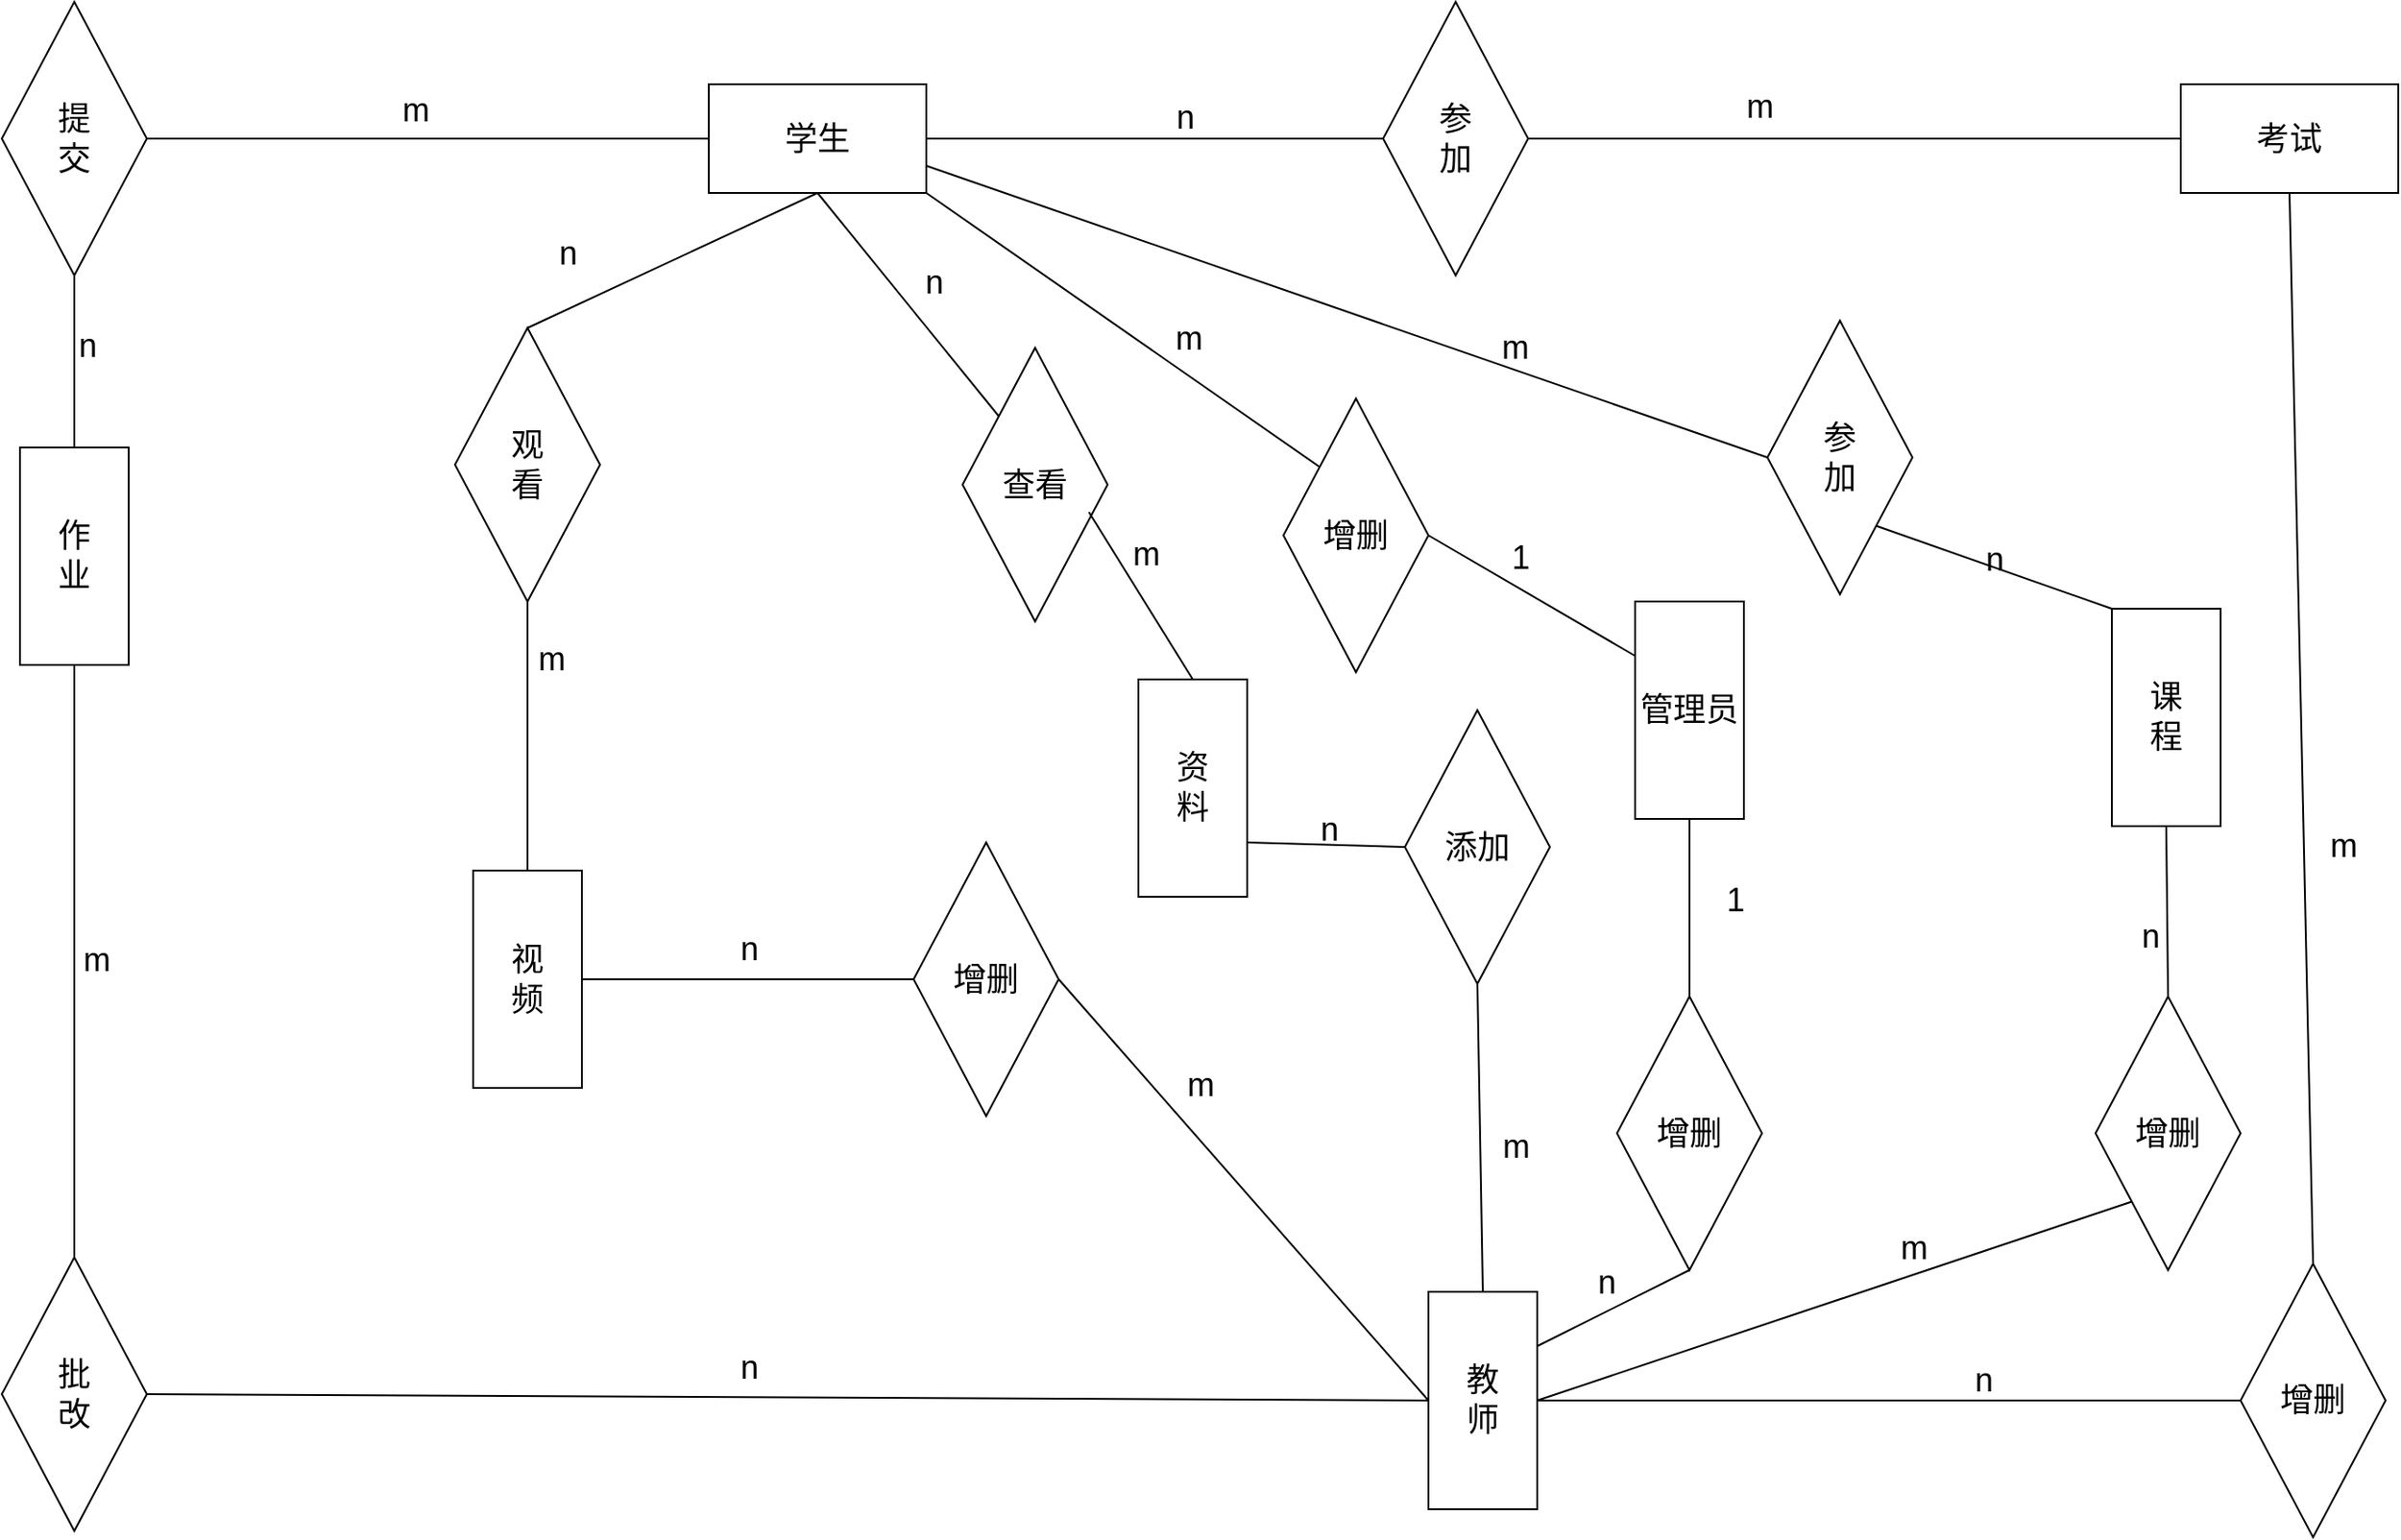 <mxfile version="21.7.4" type="github">
  <diagram name="第 1 页" id="fztT0TS0Hl8Yx6Aiy8Um">
    <mxGraphModel dx="1467" dy="753" grid="0" gridSize="10" guides="1" tooltips="1" connect="1" arrows="1" fold="1" page="0" pageScale="1" pageWidth="827" pageHeight="1169" math="0" shadow="0">
      <root>
        <mxCell id="0" />
        <mxCell id="1" parent="0" />
        <mxCell id="9f5K68HsveSYitVbKRxB-1" value="&lt;font style=&quot;font-size: 18px;&quot;&gt;作&lt;br&gt;业&lt;/font&gt;" style="rounded=0;whiteSpace=wrap;html=1;direction=south;" parent="1" vertex="1">
          <mxGeometry x="130" y="579" width="60" height="120" as="geometry" />
        </mxCell>
        <mxCell id="9f5K68HsveSYitVbKRxB-2" value="&lt;font style=&quot;font-size: 18px;&quot;&gt;提&lt;br&gt;交&lt;/font&gt;" style="rhombus;whiteSpace=wrap;html=1;" parent="1" vertex="1">
          <mxGeometry x="120" y="333" width="80" height="151" as="geometry" />
        </mxCell>
        <mxCell id="9f5K68HsveSYitVbKRxB-3" value="&lt;span style=&quot;font-size: 18px;&quot;&gt;批&lt;br&gt;改&lt;/span&gt;" style="rhombus;whiteSpace=wrap;html=1;" parent="1" vertex="1">
          <mxGeometry x="120" y="1026" width="80" height="151" as="geometry" />
        </mxCell>
        <mxCell id="9f5K68HsveSYitVbKRxB-4" value="" style="endArrow=none;html=1;rounded=0;entryX=0.5;entryY=1;entryDx=0;entryDy=0;exitX=0;exitY=0.5;exitDx=0;exitDy=0;" parent="1" source="9f5K68HsveSYitVbKRxB-1" target="9f5K68HsveSYitVbKRxB-2" edge="1">
          <mxGeometry width="50" height="50" relative="1" as="geometry">
            <mxPoint x="437" y="645" as="sourcePoint" />
            <mxPoint x="487" y="595" as="targetPoint" />
          </mxGeometry>
        </mxCell>
        <mxCell id="q-tWd1kV-UsqvNjvDz3S-1" value="n" style="edgeLabel;html=1;align=center;verticalAlign=middle;resizable=0;points=[];fontSize=18;" vertex="1" connectable="0" parent="9f5K68HsveSYitVbKRxB-4">
          <mxGeometry x="0.157" y="-2" relative="1" as="geometry">
            <mxPoint x="5" y="-1" as="offset" />
          </mxGeometry>
        </mxCell>
        <mxCell id="9f5K68HsveSYitVbKRxB-5" value="" style="endArrow=none;html=1;rounded=0;exitX=0.5;exitY=0;exitDx=0;exitDy=0;entryX=1;entryY=0.5;entryDx=0;entryDy=0;" parent="1" source="9f5K68HsveSYitVbKRxB-3" target="9f5K68HsveSYitVbKRxB-1" edge="1">
          <mxGeometry width="50" height="50" relative="1" as="geometry">
            <mxPoint x="437" y="645" as="sourcePoint" />
            <mxPoint x="487" y="595" as="targetPoint" />
          </mxGeometry>
        </mxCell>
        <mxCell id="q-tWd1kV-UsqvNjvDz3S-3" value="&lt;font style=&quot;font-size: 18px;&quot;&gt;m&lt;/font&gt;" style="text;html=1;align=center;verticalAlign=middle;resizable=0;points=[];autosize=1;strokeColor=none;fillColor=none;" vertex="1" parent="1">
          <mxGeometry x="155" y="845" width="33" height="34" as="geometry" />
        </mxCell>
        <mxCell id="q-tWd1kV-UsqvNjvDz3S-4" value="&lt;font style=&quot;font-size: 18px;&quot;&gt;学生&lt;/font&gt;" style="rounded=0;whiteSpace=wrap;html=1;" vertex="1" parent="1">
          <mxGeometry x="510" y="378.5" width="120" height="60" as="geometry" />
        </mxCell>
        <mxCell id="q-tWd1kV-UsqvNjvDz3S-5" value="" style="endArrow=none;html=1;rounded=0;entryX=0;entryY=0.5;entryDx=0;entryDy=0;exitX=1;exitY=0.5;exitDx=0;exitDy=0;" edge="1" parent="1" source="9f5K68HsveSYitVbKRxB-2" target="q-tWd1kV-UsqvNjvDz3S-4">
          <mxGeometry width="50" height="50" relative="1" as="geometry">
            <mxPoint x="405" y="538" as="sourcePoint" />
            <mxPoint x="455" y="488" as="targetPoint" />
          </mxGeometry>
        </mxCell>
        <mxCell id="q-tWd1kV-UsqvNjvDz3S-6" value="&lt;font style=&quot;font-size: 18px;&quot;&gt;m&lt;/font&gt;" style="text;html=1;align=center;verticalAlign=middle;resizable=0;points=[];autosize=1;strokeColor=none;fillColor=none;" vertex="1" parent="1">
          <mxGeometry x="331" y="376" width="33" height="34" as="geometry" />
        </mxCell>
        <mxCell id="q-tWd1kV-UsqvNjvDz3S-7" value="&lt;span style=&quot;&quot;&gt;&lt;font style=&quot;font-size: 18px;&quot;&gt;考试&lt;/font&gt;&lt;/span&gt;" style="rounded=0;whiteSpace=wrap;html=1;" vertex="1" parent="1">
          <mxGeometry x="1322" y="378.5" width="120" height="60" as="geometry" />
        </mxCell>
        <mxCell id="q-tWd1kV-UsqvNjvDz3S-8" value="&lt;span style=&quot;color: rgba(0, 0, 0, 0); font-family: monospace; font-size: 0px; font-style: normal; font-variant-ligatures: normal; font-variant-caps: normal; font-weight: 400; letter-spacing: normal; orphans: 2; text-align: start; text-indent: 0px; text-transform: none; widows: 2; word-spacing: 0px; -webkit-text-stroke-width: 0px; background-color: rgb(255, 255, 255); text-decoration-thickness: initial; text-decoration-style: initial; text-decoration-color: initial; float: none; display: inline !important;&quot;&gt;%3CmxGraphModel%3E%3Croot%3E%3CmxCell%20id%3D%220%22%2F%3E%3CmxCell%20id%3D%221%22%20parent%3D%220%22%2F%3E%3CmxCell%20id%3D%222%22%20value%3D%22%26lt%3Bfont%20style%3D%26quot%3Bfont-size%3Bfont-size%2018 A%3px%26B%3quot%26B%3gt%6B%E8%90F%26%3lt%26Bbr%3gt%4B%E4%BA%A26%3lt%2B%26Ffont%3gt%22B%20%3style%22D%3rhombus%3BwhiteSpace%3Dwrap%3Bhtml%1D3%22B%20%3vertex%221D%22%20%3parent%221D%22%3%3E%20CmxGeometry%3x%22120D%22%20%3y%22333D%22%20%3width%2280D%22%20%3height%22151D%22%20%3as%22D%22geometry%2%3F%3E%2C%3FmxCell%3E%2C%3Froot%3E&lt;/span&gt;" style="text;whiteSpace=wrap;html=1;" vertex="1" parent="1">
          <mxGeometry x="818" y="382" width="28" height="36" as="geometry" />
        </mxCell>
        <mxCell id="q-tWd1kV-UsqvNjvDz3S-9" value="&lt;span style=&quot;font-size: 18px;&quot;&gt;参&lt;br&gt;加&lt;/span&gt;" style="rhombus;whiteSpace=wrap;html=1;" vertex="1" parent="1">
          <mxGeometry x="882" y="333" width="80" height="151" as="geometry" />
        </mxCell>
        <mxCell id="q-tWd1kV-UsqvNjvDz3S-10" value="" style="endArrow=none;html=1;rounded=0;entryX=0;entryY=0.5;entryDx=0;entryDy=0;exitX=1;exitY=0.5;exitDx=0;exitDy=0;" edge="1" parent="1" source="q-tWd1kV-UsqvNjvDz3S-4" target="q-tWd1kV-UsqvNjvDz3S-9">
          <mxGeometry width="50" height="50" relative="1" as="geometry">
            <mxPoint x="760" y="619" as="sourcePoint" />
            <mxPoint x="810" y="569" as="targetPoint" />
          </mxGeometry>
        </mxCell>
        <mxCell id="q-tWd1kV-UsqvNjvDz3S-11" value="" style="endArrow=none;html=1;rounded=0;entryX=0;entryY=0.5;entryDx=0;entryDy=0;exitX=1;exitY=0.5;exitDx=0;exitDy=0;" edge="1" parent="1" source="q-tWd1kV-UsqvNjvDz3S-9" target="q-tWd1kV-UsqvNjvDz3S-7">
          <mxGeometry width="50" height="50" relative="1" as="geometry">
            <mxPoint x="760" y="619" as="sourcePoint" />
            <mxPoint x="810" y="569" as="targetPoint" />
          </mxGeometry>
        </mxCell>
        <mxCell id="q-tWd1kV-UsqvNjvDz3S-12" value="&lt;font style=&quot;font-size: 18px;&quot;&gt;n&lt;/font&gt;" style="text;html=1;strokeColor=none;fillColor=none;align=center;verticalAlign=middle;whiteSpace=wrap;rounded=0;" vertex="1" parent="1">
          <mxGeometry x="743" y="382" width="60" height="30" as="geometry" />
        </mxCell>
        <mxCell id="q-tWd1kV-UsqvNjvDz3S-13" value="&lt;font style=&quot;font-size: 18px;&quot;&gt;m&lt;/font&gt;" style="text;html=1;strokeColor=none;fillColor=none;align=center;verticalAlign=middle;whiteSpace=wrap;rounded=0;" vertex="1" parent="1">
          <mxGeometry x="1060" y="376" width="60" height="30" as="geometry" />
        </mxCell>
        <mxCell id="q-tWd1kV-UsqvNjvDz3S-14" value="&lt;span style=&quot;font-size: 18px;&quot;&gt;视&lt;br&gt;频&lt;/span&gt;" style="rounded=0;whiteSpace=wrap;html=1;direction=south;" vertex="1" parent="1">
          <mxGeometry x="380" y="812.5" width="60" height="120" as="geometry" />
        </mxCell>
        <mxCell id="q-tWd1kV-UsqvNjvDz3S-16" value="&lt;span style=&quot;color: rgba(0, 0, 0, 0); font-family: monospace; font-size: 0px; font-style: normal; font-variant-ligatures: normal; font-variant-caps: normal; font-weight: 400; letter-spacing: normal; orphans: 2; text-align: start; text-indent: 0px; text-transform: none; widows: 2; word-spacing: 0px; -webkit-text-stroke-width: 0px; background-color: rgb(255, 255, 255); text-decoration-thickness: initial; text-decoration-style: initial; text-decoration-color: initial; float: none; display: inline !important;&quot;&gt;%3CmxGraphModel%3E%3Croot%3E%3CmxCell%20id%3D%220%22%2F%3E%3CmxCell%20id%3D%221%22%20parent%3D%220%22%2F%3E%3CmxCell%20id%3D%222%22%20value%3D%22%26lt%3Bfont%20style%3D%26quot%3Bfont-size%3Bfont-size%2018 A%3px%26B%3quot%26B%3gt%6B%E8%90F%26%3lt%26Bbr%3gt%4B%E4%BA%A26%3lt%2B%26Ffont%3gt%22B%20%3style%22D%3rhombus%3BwhiteSpace%3Dwrap%3Bhtml%1D3%22B%20%3vertex%221D%22%20%3parent%221D%22%3%3E%20CmxGeometry%3x%22120D%22%20%3y%22333D%22%20%3width%2280D%22%20%3height%22151D%22%20%3as%22D%22geometry%2%3F%3E%2C%3FmxCell%3E%2C%3Froot%3E&lt;/span&gt;" style="text;whiteSpace=wrap;html=1;" vertex="1" parent="1">
          <mxGeometry x="458" y="562" width="28" height="36" as="geometry" />
        </mxCell>
        <mxCell id="q-tWd1kV-UsqvNjvDz3S-17" value="&lt;span style=&quot;color: rgba(0, 0, 0, 0); font-family: monospace; font-size: 0px; font-style: normal; font-variant-ligatures: normal; font-variant-caps: normal; font-weight: 400; letter-spacing: normal; orphans: 2; text-align: start; text-indent: 0px; text-transform: none; widows: 2; word-spacing: 0px; -webkit-text-stroke-width: 0px; background-color: rgb(255, 255, 255); text-decoration-thickness: initial; text-decoration-style: initial; text-decoration-color: initial; float: none; display: inline !important;&quot;&gt;%3CmxGraphModel%3E%3Croot%3E%3CmxCell%20id%3D%220%22%2F%3E%3CmxCell%20id%3D%221%22%20parent%3D%220%22%2F%3E%3CmxCell%20id%3D%222%22%20value%3D%22%26lt%3Bfont%20style%3D%26quot%3Bfont-size%3Bfont-size%2018 A%3px%26B%3quot%26B%3gt%6B%E8%90F%26%3lt%26Bbr%3gt%4B%E4%BA%A26%3lt%2B%26Ffont%3gt%22B%20%3style%22D%3rhombus%3BwhiteSpace%3Dwrap%3Bhtml%1D3%22B%20%3vertex%221D%22%20%3parent%221D%22%3%3E%20CmxGeometry%3x%22120D%22%20%3y%22333D%22%20%3width%2280D%22%20%3height%22151D%22%20%3as%22D%22geometry%2%3F%3E%2C%3FmxCell%3E%2C%3Froot%3E&lt;/span&gt;" style="text;whiteSpace=wrap;html=1;" vertex="1" parent="1">
          <mxGeometry x="376.333" y="469" width="28" height="36" as="geometry" />
        </mxCell>
        <mxCell id="q-tWd1kV-UsqvNjvDz3S-18" value="&lt;span style=&quot;color: rgba(0, 0, 0, 0); font-family: monospace; font-size: 0px; font-style: normal; font-variant-ligatures: normal; font-variant-caps: normal; font-weight: 400; letter-spacing: normal; orphans: 2; text-align: start; text-indent: 0px; text-transform: none; widows: 2; word-spacing: 0px; -webkit-text-stroke-width: 0px; background-color: rgb(255, 255, 255); text-decoration-thickness: initial; text-decoration-style: initial; text-decoration-color: initial; float: none; display: inline !important;&quot;&gt;%3CmxGraphModel%3E%3Croot%3E%3CmxCell%20id%3D%220%22%2F%3E%3CmxCell%20id%3D%221%22%20%3parent%220D%22%2F%3E%3CmxCell%20id%3D%222%22%20value%3D%22%26lt%3Bspan%20style%3D%26quot%3Bfont-size%3Bfont-size%2018 A%3px%26B%3quot%26B%3gt%6B%E89%9%B26%3lt%26Bbr%3gt%6B%E94%9%B26%3lt%2B%26Fspan%3gt%22B%20%3style%22D%3rhombus%3BwhiteSpace%3Dwrap%3Bhtml%1D3%22B%20%3vertex%221D%22%20%3parent%221D%22%3%3E%20CmxGeometry%3x%22120D%22%20%3y%22794D%22%20%3width%2280D%22%20%3height%22151D%22%20%3as%22D%22几何%2%3F%3E%2C%3FmxCell%3E%2C%3Froot%3E&lt;/span&gt;" style="text;whiteSpace=wrap;html=1;" vertex="1" parent="1">
          <mxGeometry x="540.003" y="843.003" width="28" height="36" as="geometry" />
        </mxCell>
        <mxCell id="q-tWd1kV-UsqvNjvDz3S-19" value="&lt;span style=&quot;font-size: 18px;&quot;&gt;观&lt;br&gt;看&lt;/span&gt;" style="rhombus;whiteSpace=wrap;html=1;" vertex="1" parent="1">
          <mxGeometry x="370" y="513" width="80" height="151" as="geometry" />
        </mxCell>
        <mxCell id="q-tWd1kV-UsqvNjvDz3S-20" value="" style="endArrow=none;html=1;rounded=0;entryX=0.5;entryY=1;entryDx=0;entryDy=0;exitX=0.5;exitY=0;exitDx=0;exitDy=0;" edge="1" parent="1" source="q-tWd1kV-UsqvNjvDz3S-19" target="q-tWd1kV-UsqvNjvDz3S-4">
          <mxGeometry width="50" height="50" relative="1" as="geometry">
            <mxPoint x="400" y="734" as="sourcePoint" />
            <mxPoint x="450" y="684" as="targetPoint" />
          </mxGeometry>
        </mxCell>
        <mxCell id="q-tWd1kV-UsqvNjvDz3S-21" value="&lt;font style=&quot;font-size: 18px;&quot;&gt;n&lt;/font&gt;" style="text;html=1;align=center;verticalAlign=middle;resizable=0;points=[];autosize=1;strokeColor=none;fillColor=none;" vertex="1" parent="1">
          <mxGeometry x="418" y="455" width="28" height="34" as="geometry" />
        </mxCell>
        <mxCell id="q-tWd1kV-UsqvNjvDz3S-22" value="" style="endArrow=none;html=1;rounded=0;entryX=0.5;entryY=1;entryDx=0;entryDy=0;exitX=0;exitY=0.5;exitDx=0;exitDy=0;" edge="1" parent="1" source="q-tWd1kV-UsqvNjvDz3S-14" target="q-tWd1kV-UsqvNjvDz3S-19">
          <mxGeometry width="50" height="50" relative="1" as="geometry">
            <mxPoint x="400" y="730" as="sourcePoint" />
            <mxPoint x="450" y="680" as="targetPoint" />
          </mxGeometry>
        </mxCell>
        <mxCell id="q-tWd1kV-UsqvNjvDz3S-23" value="&lt;font style=&quot;font-size: 18px;&quot;&gt;m&lt;/font&gt;" style="text;html=1;align=center;verticalAlign=middle;resizable=0;points=[];autosize=1;strokeColor=none;fillColor=none;" vertex="1" parent="1">
          <mxGeometry x="406" y="679" width="33" height="34" as="geometry" />
        </mxCell>
        <mxCell id="q-tWd1kV-UsqvNjvDz3S-24" value="&lt;span style=&quot;font-size: 18px;&quot;&gt;资&lt;br&gt;料&lt;/span&gt;" style="rounded=0;whiteSpace=wrap;html=1;direction=south;" vertex="1" parent="1">
          <mxGeometry x="747" y="707" width="60" height="120" as="geometry" />
        </mxCell>
        <mxCell id="q-tWd1kV-UsqvNjvDz3S-25" value="&lt;span style=&quot;font-size: 18px;&quot;&gt;教&lt;br&gt;师&lt;/span&gt;" style="rounded=0;whiteSpace=wrap;html=1;direction=north;" vertex="1" parent="1">
          <mxGeometry x="907" y="1045" width="60" height="120" as="geometry" />
        </mxCell>
        <mxCell id="q-tWd1kV-UsqvNjvDz3S-26" value="&lt;span style=&quot;font-size: 18px;&quot;&gt;增删&lt;/span&gt;" style="rhombus;whiteSpace=wrap;html=1;" vertex="1" parent="1">
          <mxGeometry x="623" y="797" width="80" height="151" as="geometry" />
        </mxCell>
        <mxCell id="q-tWd1kV-UsqvNjvDz3S-27" value="" style="endArrow=none;html=1;rounded=0;entryX=0.5;entryY=0;entryDx=0;entryDy=0;exitX=1;exitY=0.5;exitDx=0;exitDy=0;" edge="1" parent="1" source="q-tWd1kV-UsqvNjvDz3S-26" target="q-tWd1kV-UsqvNjvDz3S-25">
          <mxGeometry width="50" height="50" relative="1" as="geometry">
            <mxPoint x="776" y="815" as="sourcePoint" />
            <mxPoint x="826" y="765" as="targetPoint" />
          </mxGeometry>
        </mxCell>
        <mxCell id="q-tWd1kV-UsqvNjvDz3S-28" value="" style="endArrow=none;html=1;rounded=0;entryX=0;entryY=0.5;entryDx=0;entryDy=0;exitX=0.5;exitY=0;exitDx=0;exitDy=0;" edge="1" parent="1" source="q-tWd1kV-UsqvNjvDz3S-14" target="q-tWd1kV-UsqvNjvDz3S-26">
          <mxGeometry width="50" height="50" relative="1" as="geometry">
            <mxPoint x="776" y="815" as="sourcePoint" />
            <mxPoint x="826" y="765" as="targetPoint" />
          </mxGeometry>
        </mxCell>
        <mxCell id="q-tWd1kV-UsqvNjvDz3S-29" value="&lt;font style=&quot;font-size: 18px;&quot;&gt;n&lt;/font&gt;" style="text;html=1;align=center;verticalAlign=middle;resizable=0;points=[];autosize=1;strokeColor=none;fillColor=none;" vertex="1" parent="1">
          <mxGeometry x="518" y="839" width="28" height="34" as="geometry" />
        </mxCell>
        <mxCell id="q-tWd1kV-UsqvNjvDz3S-30" value="&lt;font style=&quot;font-size: 18px;&quot;&gt;m&lt;/font&gt;" style="text;html=1;align=center;verticalAlign=middle;resizable=0;points=[];autosize=1;strokeColor=none;fillColor=none;" vertex="1" parent="1">
          <mxGeometry x="764" y="914" width="33" height="34" as="geometry" />
        </mxCell>
        <mxCell id="q-tWd1kV-UsqvNjvDz3S-31" value="&lt;span style=&quot;font-size: 18px;&quot;&gt;添加&lt;/span&gt;" style="rhombus;whiteSpace=wrap;html=1;" vertex="1" parent="1">
          <mxGeometry x="894" y="724" width="80" height="151" as="geometry" />
        </mxCell>
        <mxCell id="q-tWd1kV-UsqvNjvDz3S-32" value="" style="endArrow=none;html=1;rounded=0;entryX=0;entryY=0.5;entryDx=0;entryDy=0;exitX=0.75;exitY=0;exitDx=0;exitDy=0;" edge="1" parent="1" source="q-tWd1kV-UsqvNjvDz3S-24" target="q-tWd1kV-UsqvNjvDz3S-31">
          <mxGeometry width="50" height="50" relative="1" as="geometry">
            <mxPoint x="776" y="712" as="sourcePoint" />
            <mxPoint x="826" y="662" as="targetPoint" />
          </mxGeometry>
        </mxCell>
        <mxCell id="q-tWd1kV-UsqvNjvDz3S-33" value="" style="endArrow=none;html=1;rounded=0;entryX=1;entryY=0.5;entryDx=0;entryDy=0;exitX=0.5;exitY=1;exitDx=0;exitDy=0;" edge="1" parent="1" source="q-tWd1kV-UsqvNjvDz3S-31" target="q-tWd1kV-UsqvNjvDz3S-25">
          <mxGeometry width="50" height="50" relative="1" as="geometry">
            <mxPoint x="776" y="712" as="sourcePoint" />
            <mxPoint x="826" y="662" as="targetPoint" />
          </mxGeometry>
        </mxCell>
        <mxCell id="q-tWd1kV-UsqvNjvDz3S-34" value="&lt;span style=&quot;font-size: 18px;&quot;&gt;查看&lt;/span&gt;" style="rhombus;whiteSpace=wrap;html=1;" vertex="1" parent="1">
          <mxGeometry x="650" y="524" width="80" height="151" as="geometry" />
        </mxCell>
        <mxCell id="q-tWd1kV-UsqvNjvDz3S-36" value="" style="endArrow=none;html=1;rounded=0;entryX=0.5;entryY=0;entryDx=0;entryDy=0;exitX=1;exitY=0.5;exitDx=0;exitDy=0;" edge="1" parent="1" source="9f5K68HsveSYitVbKRxB-3" target="q-tWd1kV-UsqvNjvDz3S-25">
          <mxGeometry width="50" height="50" relative="1" as="geometry">
            <mxPoint x="776" y="950" as="sourcePoint" />
            <mxPoint x="826" y="900" as="targetPoint" />
          </mxGeometry>
        </mxCell>
        <mxCell id="q-tWd1kV-UsqvNjvDz3S-37" value="&lt;font style=&quot;font-size: 18px;&quot;&gt;n&lt;/font&gt;" style="text;html=1;align=center;verticalAlign=middle;resizable=0;points=[];autosize=1;strokeColor=none;fillColor=none;" vertex="1" parent="1">
          <mxGeometry x="518" y="1070" width="28" height="34" as="geometry" />
        </mxCell>
        <mxCell id="q-tWd1kV-UsqvNjvDz3S-38" value="" style="endArrow=none;html=1;rounded=0;entryX=0;entryY=0;entryDx=0;entryDy=0;exitX=0.5;exitY=1;exitDx=0;exitDy=0;" edge="1" parent="1" source="q-tWd1kV-UsqvNjvDz3S-4" target="q-tWd1kV-UsqvNjvDz3S-34">
          <mxGeometry width="50" height="50" relative="1" as="geometry">
            <mxPoint x="776" y="601" as="sourcePoint" />
            <mxPoint x="826" y="551" as="targetPoint" />
          </mxGeometry>
        </mxCell>
        <mxCell id="q-tWd1kV-UsqvNjvDz3S-39" value="" style="endArrow=none;html=1;rounded=0;entryX=0;entryY=0.5;entryDx=0;entryDy=0;exitX=0.871;exitY=0.6;exitDx=0;exitDy=0;exitPerimeter=0;" edge="1" parent="1" source="q-tWd1kV-UsqvNjvDz3S-34" target="q-tWd1kV-UsqvNjvDz3S-24">
          <mxGeometry width="50" height="50" relative="1" as="geometry">
            <mxPoint x="776" y="601" as="sourcePoint" />
            <mxPoint x="826" y="551" as="targetPoint" />
          </mxGeometry>
        </mxCell>
        <mxCell id="q-tWd1kV-UsqvNjvDz3S-41" value="&lt;font style=&quot;font-size: 18px;&quot;&gt;n&lt;/font&gt;" style="text;html=1;align=center;verticalAlign=middle;resizable=0;points=[];autosize=1;strokeColor=none;fillColor=none;" vertex="1" parent="1">
          <mxGeometry x="620" y="471" width="28" height="34" as="geometry" />
        </mxCell>
        <mxCell id="q-tWd1kV-UsqvNjvDz3S-42" value="&lt;font style=&quot;font-size: 18px;&quot;&gt;m&lt;/font&gt;" style="text;html=1;align=center;verticalAlign=middle;resizable=0;points=[];autosize=1;strokeColor=none;fillColor=none;" vertex="1" parent="1">
          <mxGeometry x="734" y="621" width="33" height="34" as="geometry" />
        </mxCell>
        <mxCell id="q-tWd1kV-UsqvNjvDz3S-43" value="&lt;font style=&quot;font-size: 18px;&quot;&gt;n&lt;/font&gt;" style="text;html=1;align=center;verticalAlign=middle;resizable=0;points=[];autosize=1;strokeColor=none;fillColor=none;" vertex="1" parent="1">
          <mxGeometry x="838" y="773" width="28" height="34" as="geometry" />
        </mxCell>
        <mxCell id="q-tWd1kV-UsqvNjvDz3S-44" value="&lt;font style=&quot;font-size: 18px;&quot;&gt;m&lt;/font&gt;" style="text;html=1;align=center;verticalAlign=middle;resizable=0;points=[];autosize=1;strokeColor=none;fillColor=none;" vertex="1" parent="1">
          <mxGeometry x="938" y="948" width="33" height="34" as="geometry" />
        </mxCell>
        <mxCell id="q-tWd1kV-UsqvNjvDz3S-45" value="&lt;span style=&quot;font-size: 18px;&quot;&gt;管理员&lt;/span&gt;" style="rounded=0;whiteSpace=wrap;html=1;direction=north;" vertex="1" parent="1">
          <mxGeometry x="1021" y="664" width="60" height="120" as="geometry" />
        </mxCell>
        <mxCell id="q-tWd1kV-UsqvNjvDz3S-46" value="&lt;span style=&quot;font-size: 18px;&quot;&gt;增删&lt;/span&gt;" style="rhombus;whiteSpace=wrap;html=1;" vertex="1" parent="1">
          <mxGeometry x="827" y="552" width="80" height="151" as="geometry" />
        </mxCell>
        <mxCell id="q-tWd1kV-UsqvNjvDz3S-47" value="" style="endArrow=none;html=1;rounded=0;entryX=1;entryY=1;entryDx=0;entryDy=0;exitX=0;exitY=0;exitDx=0;exitDy=0;" edge="1" parent="1" source="q-tWd1kV-UsqvNjvDz3S-46" target="q-tWd1kV-UsqvNjvDz3S-4">
          <mxGeometry width="50" height="50" relative="1" as="geometry">
            <mxPoint x="776" y="614" as="sourcePoint" />
            <mxPoint x="826" y="564" as="targetPoint" />
          </mxGeometry>
        </mxCell>
        <mxCell id="q-tWd1kV-UsqvNjvDz3S-48" value="" style="endArrow=none;html=1;rounded=0;entryX=0.75;entryY=0;entryDx=0;entryDy=0;exitX=1;exitY=0.5;exitDx=0;exitDy=0;" edge="1" parent="1" source="q-tWd1kV-UsqvNjvDz3S-46" target="q-tWd1kV-UsqvNjvDz3S-45">
          <mxGeometry width="50" height="50" relative="1" as="geometry">
            <mxPoint x="776" y="614" as="sourcePoint" />
            <mxPoint x="826" y="564" as="targetPoint" />
          </mxGeometry>
        </mxCell>
        <mxCell id="q-tWd1kV-UsqvNjvDz3S-49" value="&lt;font style=&quot;font-size: 18px;&quot;&gt;1&lt;/font&gt;" style="text;html=1;strokeColor=none;fillColor=none;align=center;verticalAlign=middle;whiteSpace=wrap;rounded=0;" vertex="1" parent="1">
          <mxGeometry x="928" y="625" width="60" height="30" as="geometry" />
        </mxCell>
        <mxCell id="q-tWd1kV-UsqvNjvDz3S-50" value="&lt;font style=&quot;font-size: 18px;&quot;&gt;m&lt;/font&gt;" style="text;html=1;strokeColor=none;fillColor=none;align=center;verticalAlign=middle;whiteSpace=wrap;rounded=0;" vertex="1" parent="1">
          <mxGeometry x="745" y="504" width="60" height="30" as="geometry" />
        </mxCell>
        <mxCell id="q-tWd1kV-UsqvNjvDz3S-51" value="&lt;span style=&quot;font-size: 18px;&quot;&gt;增删&lt;/span&gt;" style="rhombus;whiteSpace=wrap;html=1;" vertex="1" parent="1">
          <mxGeometry x="1011" y="882" width="80" height="151" as="geometry" />
        </mxCell>
        <mxCell id="q-tWd1kV-UsqvNjvDz3S-52" value="" style="endArrow=none;html=1;rounded=0;entryX=0;entryY=0.5;entryDx=0;entryDy=0;exitX=0.5;exitY=0;exitDx=0;exitDy=0;" edge="1" parent="1" source="q-tWd1kV-UsqvNjvDz3S-51" target="q-tWd1kV-UsqvNjvDz3S-45">
          <mxGeometry width="50" height="50" relative="1" as="geometry">
            <mxPoint x="768" y="858" as="sourcePoint" />
            <mxPoint x="818" y="808" as="targetPoint" />
          </mxGeometry>
        </mxCell>
        <mxCell id="q-tWd1kV-UsqvNjvDz3S-53" value="" style="endArrow=none;html=1;rounded=0;entryX=0.5;entryY=1;entryDx=0;entryDy=0;exitX=0.75;exitY=1;exitDx=0;exitDy=0;" edge="1" parent="1" source="q-tWd1kV-UsqvNjvDz3S-25" target="q-tWd1kV-UsqvNjvDz3S-51">
          <mxGeometry width="50" height="50" relative="1" as="geometry">
            <mxPoint x="768" y="858" as="sourcePoint" />
            <mxPoint x="818" y="808" as="targetPoint" />
          </mxGeometry>
        </mxCell>
        <mxCell id="q-tWd1kV-UsqvNjvDz3S-55" value="n" style="edgeLabel;html=1;align=center;verticalAlign=middle;resizable=0;points=[];fontSize=18;" vertex="1" connectable="0" parent="q-tWd1kV-UsqvNjvDz3S-53">
          <mxGeometry x="0.098" y="-11" relative="1" as="geometry">
            <mxPoint x="-13" y="-22" as="offset" />
          </mxGeometry>
        </mxCell>
        <mxCell id="q-tWd1kV-UsqvNjvDz3S-54" value="&lt;font style=&quot;font-size: 18px;&quot;&gt;1&lt;/font&gt;" style="text;html=1;align=center;verticalAlign=middle;resizable=0;points=[];autosize=1;strokeColor=none;fillColor=none;" vertex="1" parent="1">
          <mxGeometry x="1062" y="812" width="28" height="34" as="geometry" />
        </mxCell>
        <mxCell id="q-tWd1kV-UsqvNjvDz3S-56" value="&lt;span style=&quot;font-size: 18px;&quot;&gt;增删&lt;/span&gt;" style="rhombus;whiteSpace=wrap;html=1;" vertex="1" parent="1">
          <mxGeometry x="1355" y="1029.5" width="80" height="151" as="geometry" />
        </mxCell>
        <mxCell id="q-tWd1kV-UsqvNjvDz3S-57" value="" style="endArrow=none;html=1;rounded=0;entryX=0;entryY=0.5;entryDx=0;entryDy=0;exitX=0.5;exitY=1;exitDx=0;exitDy=0;" edge="1" parent="1" source="q-tWd1kV-UsqvNjvDz3S-25" target="q-tWd1kV-UsqvNjvDz3S-56">
          <mxGeometry width="50" height="50" relative="1" as="geometry">
            <mxPoint x="768" y="857" as="sourcePoint" />
            <mxPoint x="818" y="807" as="targetPoint" />
          </mxGeometry>
        </mxCell>
        <mxCell id="q-tWd1kV-UsqvNjvDz3S-58" value="" style="endArrow=none;html=1;rounded=0;entryX=0.5;entryY=1;entryDx=0;entryDy=0;exitX=0.5;exitY=0;exitDx=0;exitDy=0;" edge="1" parent="1" source="q-tWd1kV-UsqvNjvDz3S-56" target="q-tWd1kV-UsqvNjvDz3S-7">
          <mxGeometry width="50" height="50" relative="1" as="geometry">
            <mxPoint x="768" y="738" as="sourcePoint" />
            <mxPoint x="818" y="688" as="targetPoint" />
          </mxGeometry>
        </mxCell>
        <mxCell id="q-tWd1kV-UsqvNjvDz3S-59" value="&lt;font style=&quot;font-size: 18px;&quot;&gt;n&lt;/font&gt;" style="text;html=1;align=center;verticalAlign=middle;resizable=0;points=[];autosize=1;strokeColor=none;fillColor=none;" vertex="1" parent="1">
          <mxGeometry x="1199" y="1077" width="28" height="34" as="geometry" />
        </mxCell>
        <mxCell id="q-tWd1kV-UsqvNjvDz3S-60" value="&lt;font style=&quot;font-size: 18px;&quot;&gt;m&lt;/font&gt;" style="text;html=1;strokeColor=none;fillColor=none;align=center;verticalAlign=middle;whiteSpace=wrap;rounded=0;" vertex="1" parent="1">
          <mxGeometry x="1382" y="784" width="60" height="30" as="geometry" />
        </mxCell>
        <mxCell id="q-tWd1kV-UsqvNjvDz3S-62" value="&lt;span style=&quot;font-size: 18px;&quot;&gt;课&lt;br&gt;程&lt;/span&gt;" style="rounded=0;whiteSpace=wrap;html=1;direction=south;" vertex="1" parent="1">
          <mxGeometry x="1284" y="668" width="60" height="120" as="geometry" />
        </mxCell>
        <mxCell id="q-tWd1kV-UsqvNjvDz3S-63" value="&lt;span style=&quot;font-size: 18px;&quot;&gt;参&lt;br&gt;加&lt;/span&gt;" style="rhombus;whiteSpace=wrap;html=1;" vertex="1" parent="1">
          <mxGeometry x="1094" y="509" width="80" height="151" as="geometry" />
        </mxCell>
        <mxCell id="q-tWd1kV-UsqvNjvDz3S-65" value="" style="endArrow=none;html=1;rounded=0;entryX=0;entryY=0.5;entryDx=0;entryDy=0;exitX=1;exitY=0.75;exitDx=0;exitDy=0;" edge="1" parent="1" source="q-tWd1kV-UsqvNjvDz3S-4" target="q-tWd1kV-UsqvNjvDz3S-63">
          <mxGeometry width="50" height="50" relative="1" as="geometry">
            <mxPoint x="795" y="913" as="sourcePoint" />
            <mxPoint x="845" y="863" as="targetPoint" />
          </mxGeometry>
        </mxCell>
        <mxCell id="q-tWd1kV-UsqvNjvDz3S-66" value="" style="endArrow=none;html=1;rounded=0;entryX=0;entryY=1;entryDx=0;entryDy=0;exitX=1;exitY=1;exitDx=0;exitDy=0;" edge="1" parent="1" source="q-tWd1kV-UsqvNjvDz3S-63" target="q-tWd1kV-UsqvNjvDz3S-62">
          <mxGeometry width="50" height="50" relative="1" as="geometry">
            <mxPoint x="1158" y="603" as="sourcePoint" />
            <mxPoint x="845" y="744" as="targetPoint" />
          </mxGeometry>
        </mxCell>
        <mxCell id="q-tWd1kV-UsqvNjvDz3S-67" value="&lt;font style=&quot;font-size: 18px;&quot;&gt;m&lt;/font&gt;" style="text;html=1;strokeColor=none;fillColor=none;align=center;verticalAlign=middle;whiteSpace=wrap;rounded=0;" vertex="1" parent="1">
          <mxGeometry x="924.5" y="509" width="60" height="30" as="geometry" />
        </mxCell>
        <mxCell id="q-tWd1kV-UsqvNjvDz3S-68" value="&lt;font style=&quot;font-size: 18px;&quot;&gt;n&lt;/font&gt;" style="text;html=1;align=center;verticalAlign=middle;resizable=0;points=[];autosize=1;strokeColor=none;fillColor=none;" vertex="1" parent="1">
          <mxGeometry x="1205" y="624" width="28" height="34" as="geometry" />
        </mxCell>
        <mxCell id="q-tWd1kV-UsqvNjvDz3S-69" value="&lt;span style=&quot;font-size: 18px;&quot;&gt;增删&lt;/span&gt;" style="rhombus;whiteSpace=wrap;html=1;" vertex="1" parent="1">
          <mxGeometry x="1275" y="882" width="80" height="151" as="geometry" />
        </mxCell>
        <mxCell id="q-tWd1kV-UsqvNjvDz3S-70" value="" style="endArrow=none;html=1;rounded=0;entryX=0;entryY=1;entryDx=0;entryDy=0;exitX=0.5;exitY=1;exitDx=0;exitDy=0;" edge="1" parent="1" source="q-tWd1kV-UsqvNjvDz3S-25" target="q-tWd1kV-UsqvNjvDz3S-69">
          <mxGeometry width="50" height="50" relative="1" as="geometry">
            <mxPoint x="795" y="913" as="sourcePoint" />
            <mxPoint x="845" y="863" as="targetPoint" />
          </mxGeometry>
        </mxCell>
        <mxCell id="q-tWd1kV-UsqvNjvDz3S-71" value="" style="endArrow=none;html=1;rounded=0;entryX=1;entryY=0.5;entryDx=0;entryDy=0;exitX=0.5;exitY=0;exitDx=0;exitDy=0;" edge="1" parent="1" source="q-tWd1kV-UsqvNjvDz3S-69" target="q-tWd1kV-UsqvNjvDz3S-62">
          <mxGeometry width="50" height="50" relative="1" as="geometry">
            <mxPoint x="1197" y="889" as="sourcePoint" />
            <mxPoint x="1247" y="835" as="targetPoint" />
          </mxGeometry>
        </mxCell>
        <mxCell id="q-tWd1kV-UsqvNjvDz3S-72" value="&lt;font style=&quot;font-size: 18px;&quot;&gt;m&lt;/font&gt;" style="text;html=1;strokeColor=none;fillColor=none;align=center;verticalAlign=middle;whiteSpace=wrap;rounded=0;" vertex="1" parent="1">
          <mxGeometry x="1145" y="1006" width="60" height="30" as="geometry" />
        </mxCell>
        <mxCell id="q-tWd1kV-UsqvNjvDz3S-73" value="&lt;font style=&quot;font-size: 18px;&quot;&gt;n&lt;/font&gt;" style="text;html=1;align=center;verticalAlign=middle;resizable=0;points=[];autosize=1;strokeColor=none;fillColor=none;" vertex="1" parent="1">
          <mxGeometry x="1291" y="832" width="28" height="34" as="geometry" />
        </mxCell>
      </root>
    </mxGraphModel>
  </diagram>
</mxfile>

